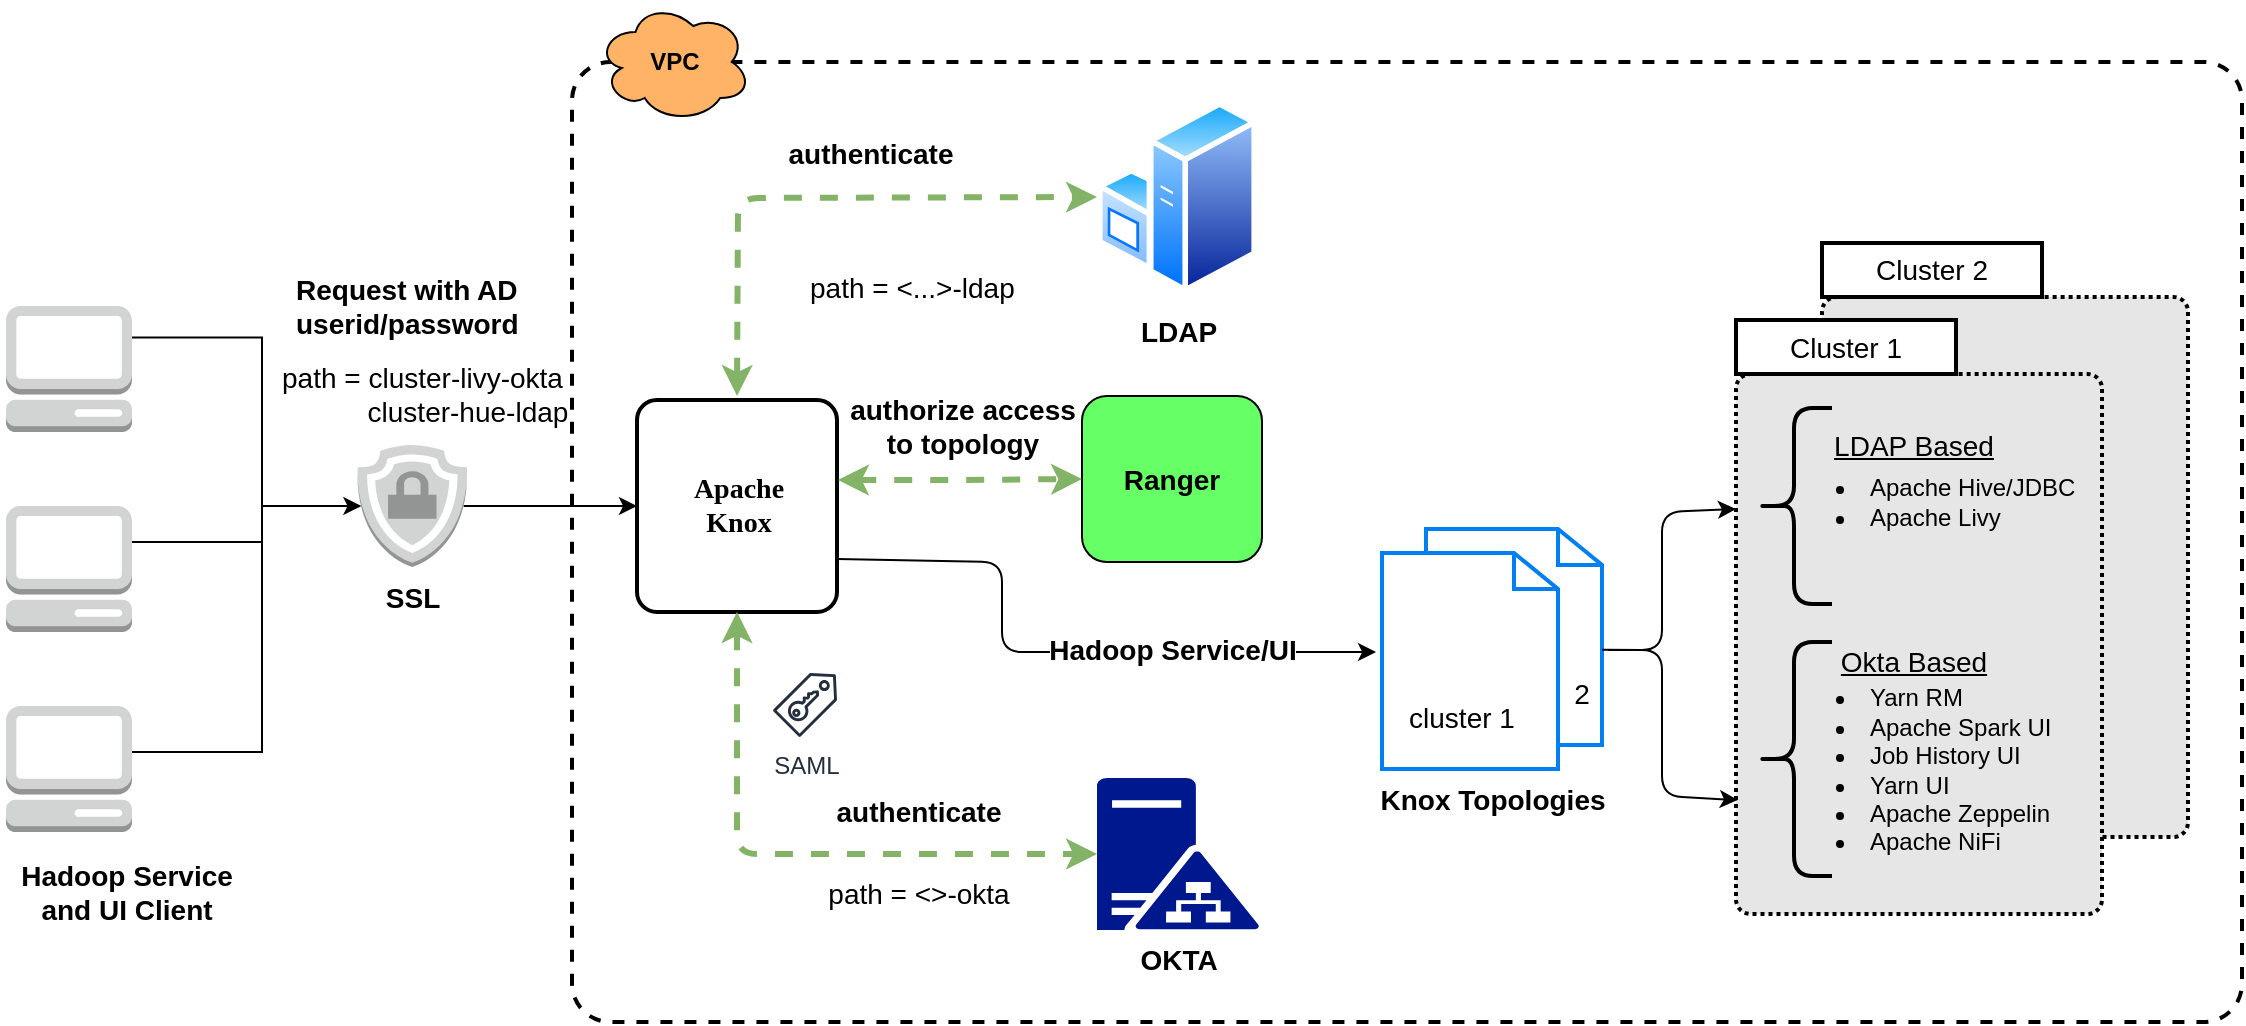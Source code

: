 <mxfile version="10.7.7" type="github"><diagram name="Page-1" id="75ae5057-2f1f-a65a-41a6-c58fb5237df7"><mxGraphModel dx="1398" dy="773" grid="1" gridSize="10" guides="1" tooltips="1" connect="1" arrows="1" fold="1" page="1" pageScale="1" pageWidth="1100" pageHeight="850" background="#ffffff" math="0" shadow="0"><root><mxCell id="0"/><mxCell id="1" parent="0"/><mxCell id="sHq-Qrpo48dkRmczhhld-12" value="Knox Topologies" style="html=1;verticalLabelPosition=bottom;align=center;labelBackgroundColor=#ffffff;verticalAlign=top;strokeWidth=2;strokeColor=#0080F0;fillColor=#ffffff;shadow=0;dashed=0;shape=mxgraph.ios7.icons.documents;rounded=1;glass=0;comic=0;fontSize=14;fontStyle=1" vertex="1" parent="1"><mxGeometry x="710" y="353.5" width="110" height="120" as="geometry"/></mxCell><mxCell id="sHq-Qrpo48dkRmczhhld-29" value="" style="rounded=1;arcSize=4;dashed=1;strokeColor=#000000;fillColor=#E6E6E6;gradientColor=none;strokeWidth=2;shadow=0;comic=0;fontFamily=Verdana;fontSize=12;fontColor=#000000;html=1;glass=0;dashPattern=1 1;" vertex="1" parent="1"><mxGeometry x="930" y="237.5" width="183" height="270" as="geometry"/></mxCell><mxCell id="sHq-Qrpo48dkRmczhhld-20" value="" style="rounded=1;arcSize=4;dashed=1;strokeColor=#000000;fillColor=#E6E6E6;gradientColor=none;strokeWidth=2;shadow=0;comic=0;fontFamily=Verdana;fontSize=12;fontColor=#000000;html=1;glass=0;dashPattern=1 1;" vertex="1" parent="1"><mxGeometry x="887" y="276" width="183" height="270" as="geometry"/></mxCell><mxCell id="6d17579d09794128-1" value="" style="dashed=0;html=1;shape=mxgraph.aws3.management_console;fillColor=#D2D3D3;gradientColor=none;rounded=1;shadow=0;comic=0;strokeColor=#E6E6E6;strokeWidth=6;fontFamily=Verdana;fontSize=12;fontColor=#000000;" parent="1" vertex="1"><mxGeometry x="22" y="242" width="63" height="63" as="geometry"/></mxCell><mxCell id="6d17579d09794128-21" style="edgeStyle=orthogonalEdgeStyle;rounded=0;html=1;labelBackgroundColor=none;strokeWidth=1;fontFamily=Verdana;fontSize=12;entryX=0.04;entryY=0.5;entryDx=0;entryDy=0;entryPerimeter=0;" parent="1" source="6d17579d09794128-2" target="nxo6ERBue5ZccSrng4nh-2" edge="1"><mxGeometry relative="1" as="geometry"><Array as="points"><mxPoint x="150" y="360"/><mxPoint x="150" y="342"/></Array><mxPoint x="177.5" y="342" as="targetPoint"/></mxGeometry></mxCell><mxCell id="6d17579d09794128-2" value="" style="dashed=0;html=1;shape=mxgraph.aws3.management_console;fillColor=#D2D3D3;gradientColor=none;rounded=1;shadow=0;comic=0;strokeColor=#E6E6E6;strokeWidth=6;fontFamily=Verdana;fontSize=12;fontColor=#000000;" parent="1" vertex="1"><mxGeometry x="22" y="342" width="63" height="63" as="geometry"/></mxCell><mxCell id="6d17579d09794128-3" value="" style="dashed=0;html=1;shape=mxgraph.aws3.management_console;fillColor=#D2D3D3;gradientColor=none;rounded=1;shadow=0;comic=0;strokeColor=#E6E6E6;strokeWidth=6;fontFamily=Verdana;fontSize=12;fontColor=#000000;" parent="1" vertex="1"><mxGeometry x="22" y="442" width="63" height="63" as="geometry"/></mxCell><mxCell id="nxo6ERBue5ZccSrng4nh-1" value="Hadoop Service &lt;br&gt;and UI Client&lt;br style=&quot;font-size: 14px&quot;&gt;" style="text;html=1;resizable=0;points=[];autosize=1;align=center;verticalAlign=top;spacingTop=-4;fontStyle=1;fontSize=14;rounded=0;" parent="1" vertex="1"><mxGeometry x="22" y="516" width="120" height="40" as="geometry"/></mxCell><mxCell id="nxo6ERBue5ZccSrng4nh-2" value="&lt;b&gt;SSL&lt;/b&gt;&lt;br&gt;" style="outlineConnect=0;dashed=0;verticalLabelPosition=bottom;verticalAlign=top;align=center;html=1;shape=mxgraph.aws3.ssl_padlock;fillColor=#D2D3D3;gradientColor=none;fontSize=14;" parent="1" vertex="1"><mxGeometry x="197.5" y="311.5" width="55" height="61" as="geometry"/></mxCell><mxCell id="nxo6ERBue5ZccSrng4nh-3" style="edgeStyle=orthogonalEdgeStyle;rounded=0;html=1;labelBackgroundColor=none;strokeWidth=1;fontFamily=Verdana;fontSize=12;endArrow=none;endFill=0;" parent="1" source="6d17579d09794128-3" edge="1"><mxGeometry relative="1" as="geometry"><Array as="points"><mxPoint x="150" y="465"/><mxPoint x="150" y="342"/></Array><mxPoint x="85" y="474" as="sourcePoint"/><mxPoint x="150" y="342" as="targetPoint"/></mxGeometry></mxCell><mxCell id="nxo6ERBue5ZccSrng4nh-4" value="Request with AD &lt;br&gt;userid/password" style="text;html=1;resizable=0;points=[];autosize=1;align=left;verticalAlign=top;spacingTop=-4;fontSize=14;fontStyle=1" parent="1" vertex="1"><mxGeometry x="165" y="222.5" width="120" height="40" as="geometry"/></mxCell><mxCell id="nxo6ERBue5ZccSrng4nh-6" value="&lt;b style=&quot;font-size: 14px;&quot;&gt;Apache &lt;br style=&quot;font-size: 14px;&quot;&gt;Knox&lt;/b&gt;" style="rounded=1;arcSize=10;strokeColor=#000000;fillColor=none;gradientColor=none;strokeWidth=2;shadow=0;comic=0;fontFamily=Verdana;fontSize=14;fontColor=#000000;html=1;" parent="1" vertex="1"><mxGeometry x="337.5" y="289" width="100" height="106" as="geometry"/></mxCell><mxCell id="nxo6ERBue5ZccSrng4nh-13" value="" style="endArrow=classic;html=1;fontSize=14;exitX=0.97;exitY=0.5;exitDx=0;exitDy=0;exitPerimeter=0;entryX=0;entryY=0.5;entryDx=0;entryDy=0;" parent="1" source="nxo6ERBue5ZccSrng4nh-2" target="nxo6ERBue5ZccSrng4nh-6" edge="1"><mxGeometry width="50" height="50" relative="1" as="geometry"><mxPoint x="248" y="368" as="sourcePoint"/><mxPoint x="298" y="318" as="targetPoint"/></mxGeometry></mxCell><mxCell id="nxo6ERBue5ZccSrng4nh-14" value="" style="endArrow=classic;html=1;fontSize=14;entryX=0;entryY=0.5;entryDx=0;entryDy=0;dashed=1;strokeWidth=3;startArrow=classic;startFill=1;fillColor=#d5e8d4;strokeColor=#82b366;" parent="1" edge="1" target="nxo6ERBue5ZccSrng4nh-27"><mxGeometry width="50" height="50" relative="1" as="geometry"><mxPoint x="387.5" y="287" as="sourcePoint"/><mxPoint x="567.5" y="239" as="targetPoint"/><Array as="points"><mxPoint x="388" y="188"/></Array></mxGeometry></mxCell><mxCell id="nxo6ERBue5ZccSrng4nh-15" value="authenticate" style="text;html=1;resizable=0;points=[];align=center;verticalAlign=middle;labelBackgroundColor=#ffffff;fontSize=14;fontStyle=1" parent="nxo6ERBue5ZccSrng4nh-14" vertex="1" connectable="0"><mxGeometry x="0.009" relative="1" as="geometry"><mxPoint x="24" y="-22.5" as="offset"/></mxGeometry></mxCell><mxCell id="nxo6ERBue5ZccSrng4nh-16" value="path = cluster-livy-okta&lt;br&gt;&amp;nbsp; &amp;nbsp; &amp;nbsp; &amp;nbsp; &amp;nbsp; &amp;nbsp;cluster-hue-ldap&lt;br&gt;" style="text;html=1;resizable=0;points=[];autosize=1;align=left;verticalAlign=top;spacingTop=-4;fontSize=14;" parent="1" vertex="1"><mxGeometry x="157.5" y="267" width="160" height="40" as="geometry"/></mxCell><mxCell id="nxo6ERBue5ZccSrng4nh-21" value="path = &amp;lt;...&amp;gt;-ldap&lt;br&gt;" style="text;html=1;resizable=0;points=[];autosize=1;align=left;verticalAlign=top;spacingTop=-4;fontSize=14;" parent="1" vertex="1"><mxGeometry x="421.5" y="222" width="120" height="20" as="geometry"/></mxCell><mxCell id="nxo6ERBue5ZccSrng4nh-25" value="SAML" style="outlineConnect=0;fontColor=#232F3E;gradientColor=none;fillColor=#232F3E;strokeColor=none;dashed=0;verticalLabelPosition=bottom;verticalAlign=top;align=center;html=1;fontSize=12;fontStyle=0;aspect=fixed;pointerEvents=1;shape=mxgraph.aws4.saml_token;" parent="1" vertex="1"><mxGeometry x="405.5" y="425.5" width="32" height="32" as="geometry"/></mxCell><mxCell id="nxo6ERBue5ZccSrng4nh-26" value="&lt;b&gt;OKTA&lt;/b&gt;" style="pointerEvents=1;shadow=0;dashed=0;html=1;strokeColor=none;labelPosition=center;verticalLabelPosition=bottom;verticalAlign=top;align=center;shape=mxgraph.mscae.enterprise.ad_fs;fillColor=#00188D;fontSize=14;" parent="1" vertex="1"><mxGeometry x="567.5" y="478" width="81" height="76" as="geometry"/></mxCell><mxCell id="nxo6ERBue5ZccSrng4nh-27" value="&lt;b&gt;LDAP&lt;/b&gt;" style="aspect=fixed;perimeter=ellipsePerimeter;html=1;align=center;shadow=0;dashed=0;spacingTop=3;image;image=img/lib/active_directory/windows_server.svg;fontSize=14;" parent="1" vertex="1"><mxGeometry x="567.5" y="138.5" width="80" height="98" as="geometry"/></mxCell><mxCell id="nxo6ERBue5ZccSrng4nh-28" value="" style="endArrow=classic;html=1;fontSize=14;entryX=0;entryY=0.5;entryDx=0;entryDy=0;entryPerimeter=0;dashed=1;strokeWidth=3;startArrow=classic;startFill=1;fillColor=#d5e8d4;strokeColor=#82b366;exitX=0.5;exitY=1;exitDx=0;exitDy=0;" parent="1" source="nxo6ERBue5ZccSrng4nh-6" target="nxo6ERBue5ZccSrng4nh-26" edge="1"><mxGeometry width="50" height="50" relative="1" as="geometry"><mxPoint x="237" y="541" as="sourcePoint"/><mxPoint x="417" y="493" as="targetPoint"/><Array as="points"><mxPoint x="387.5" y="516"/></Array></mxGeometry></mxCell><mxCell id="nxo6ERBue5ZccSrng4nh-29" value="authenticate" style="text;html=1;resizable=0;points=[];align=center;verticalAlign=middle;labelBackgroundColor=#ffffff;fontSize=14;fontStyle=1" parent="nxo6ERBue5ZccSrng4nh-28" vertex="1" connectable="0"><mxGeometry x="0.009" relative="1" as="geometry"><mxPoint x="59" y="-21" as="offset"/></mxGeometry></mxCell><mxCell id="nxo6ERBue5ZccSrng4nh-30" value="path = &amp;lt;&amp;gt;-okta" style="text;html=1;resizable=0;points=[];align=center;verticalAlign=middle;labelBackgroundColor=#ffffff;fontSize=14;" parent="nxo6ERBue5ZccSrng4nh-28" vertex="1" connectable="0"><mxGeometry x="0.415" y="2" relative="1" as="geometry"><mxPoint x="-2" y="22" as="offset"/></mxGeometry></mxCell><mxCell id="nxo6ERBue5ZccSrng4nh-31" value="" style="rounded=1;arcSize=4;dashed=1;strokeColor=#000000;fillColor=none;gradientColor=none;strokeWidth=2;shadow=0;comic=0;fontFamily=Verdana;fontSize=12;fontColor=#000000;html=1;glass=0;" parent="1" vertex="1"><mxGeometry x="305" y="120" width="835" height="480" as="geometry"/></mxCell><mxCell id="sHq-Qrpo48dkRmczhhld-1" value="VPC" style="ellipse;shape=cloud;whiteSpace=wrap;html=1;rounded=0;align=center;fillColor=#FFB366;fontStyle=1" vertex="1" parent="1"><mxGeometry x="317.5" y="90" width="77" height="60" as="geometry"/></mxCell><mxCell id="sHq-Qrpo48dkRmczhhld-5" value="&lt;li&gt;&lt;span&gt;Apache Hive/JDBC&lt;/span&gt;&lt;br&gt;&lt;/li&gt;&lt;li&gt;Apache Livy&lt;/li&gt;" style="text;html=1;strokeColor=none;fillColor=none;align=left;verticalAlign=middle;whiteSpace=wrap;rounded=0;shadow=0;glass=0;comic=0;" vertex="1" parent="1"><mxGeometry x="935" y="311.5" width="135" height="56" as="geometry"/></mxCell><mxCell id="sHq-Qrpo48dkRmczhhld-6" value="&lt;li&gt;Yarn RM&lt;/li&gt;&lt;li&gt;Apache Spark UI&lt;/li&gt;&lt;li&gt;Job History UI&lt;/li&gt;&lt;li&gt;Yarn UI&lt;/li&gt;&lt;li&gt;Apache Zeppelin&lt;/li&gt;&lt;li&gt;Apache NiFi&lt;/li&gt;" style="text;html=1;strokeColor=none;fillColor=none;align=left;verticalAlign=middle;whiteSpace=wrap;rounded=0;shadow=0;glass=0;comic=0;" vertex="1" parent="1"><mxGeometry x="935" y="400" width="115" height="148" as="geometry"/></mxCell><mxCell id="sHq-Qrpo48dkRmczhhld-7" value="Ranger&lt;div style=&quot;text-align: center; font-size: 14px;&quot;&gt;&lt;/div&gt;" style="rounded=1;whiteSpace=wrap;html=1;shadow=0;glass=0;comic=0;strokeWidth=1;fillColor=#66FF66;align=center;fontStyle=1;fontSize=14;" vertex="1" parent="1"><mxGeometry x="560" y="287" width="90" height="83" as="geometry"/></mxCell><mxCell id="sHq-Qrpo48dkRmczhhld-8" value="" style="endArrow=classic;html=1;fontSize=14;entryX=0;entryY=0.5;entryDx=0;entryDy=0;dashed=1;strokeWidth=3;startArrow=classic;startFill=1;fillColor=#d5e8d4;strokeColor=#82b366;exitX=1.005;exitY=0.377;exitDx=0;exitDy=0;exitPerimeter=0;" edge="1" parent="1" source="nxo6ERBue5ZccSrng4nh-6" target="sHq-Qrpo48dkRmczhhld-7"><mxGeometry width="50" height="50" relative="1" as="geometry"><mxPoint x="421" y="366" as="sourcePoint"/><mxPoint x="601.5" y="286" as="targetPoint"/><Array as="points"><mxPoint x="500" y="329"/></Array></mxGeometry></mxCell><mxCell id="sHq-Qrpo48dkRmczhhld-9" value="authorize access &lt;br&gt;to topology" style="text;html=1;resizable=0;points=[];align=center;verticalAlign=middle;labelBackgroundColor=#ffffff;fontSize=14;fontStyle=1" vertex="1" connectable="0" parent="sHq-Qrpo48dkRmczhhld-8"><mxGeometry x="0.009" relative="1" as="geometry"><mxPoint y="-27" as="offset"/></mxGeometry></mxCell><mxCell id="sHq-Qrpo48dkRmczhhld-10" style="edgeStyle=orthogonalEdgeStyle;rounded=0;html=1;labelBackgroundColor=none;strokeWidth=1;fontFamily=Verdana;fontSize=12;endArrow=none;endFill=0;exitX=1;exitY=0.25;exitDx=0;exitDy=0;exitPerimeter=0;" edge="1" parent="1" source="6d17579d09794128-1"><mxGeometry relative="1" as="geometry"><Array as="points"><mxPoint x="150" y="258"/><mxPoint x="150" y="352"/></Array><mxPoint x="95" y="475" as="sourcePoint"/><mxPoint x="150" y="340" as="targetPoint"/></mxGeometry></mxCell><mxCell id="sHq-Qrpo48dkRmczhhld-17" value="" style="shape=curlyBracket;whiteSpace=wrap;html=1;rounded=1;shadow=0;glass=0;comic=0;strokeWidth=2;fillColor=#66FF66;fontSize=14;align=center;" vertex="1" parent="1"><mxGeometry x="897" y="293" width="38" height="98" as="geometry"/></mxCell><mxCell id="sHq-Qrpo48dkRmczhhld-23" value="" style="endArrow=classic;html=1;fontSize=14;exitX=1;exitY=0.75;exitDx=0;exitDy=0;entryX=-0.027;entryY=0.513;entryDx=0;entryDy=0;entryPerimeter=0;" edge="1" parent="1" source="nxo6ERBue5ZccSrng4nh-6" target="sHq-Qrpo48dkRmczhhld-12"><mxGeometry width="50" height="50" relative="1" as="geometry"><mxPoint x="532.5" y="413" as="sourcePoint"/><mxPoint x="587.5" y="413" as="targetPoint"/><Array as="points"><mxPoint x="520" y="370"/><mxPoint x="520" y="415"/></Array></mxGeometry></mxCell><mxCell id="sHq-Qrpo48dkRmczhhld-24" value="Hadoop Service/UI" style="text;html=1;resizable=0;points=[];align=center;verticalAlign=middle;labelBackgroundColor=#ffffff;fontSize=14;fontStyle=1" vertex="1" connectable="0" parent="sHq-Qrpo48dkRmczhhld-23"><mxGeometry x="0.58" y="-1" relative="1" as="geometry"><mxPoint x="-36" y="-2.5" as="offset"/></mxGeometry></mxCell><mxCell id="sHq-Qrpo48dkRmczhhld-25" value="" style="endArrow=classic;html=1;fontSize=14;entryX=0;entryY=0.25;entryDx=0;entryDy=0;" edge="1" parent="1" source="sHq-Qrpo48dkRmczhhld-12" target="sHq-Qrpo48dkRmczhhld-20"><mxGeometry width="50" height="50" relative="1" as="geometry"><mxPoint x="840" y="413" as="sourcePoint"/><mxPoint x="887" y="285" as="targetPoint"/><Array as="points"><mxPoint x="850" y="414"/><mxPoint x="850" y="345"/></Array></mxGeometry></mxCell><mxCell id="sHq-Qrpo48dkRmczhhld-26" value="" style="endArrow=classic;html=1;fontSize=14;entryX=0.005;entryY=0.789;entryDx=0;entryDy=0;exitX=1.027;exitY=0.504;exitDx=0;exitDy=0;exitPerimeter=0;entryPerimeter=0;" edge="1" parent="1" source="sHq-Qrpo48dkRmczhhld-12" target="sHq-Qrpo48dkRmczhhld-20"><mxGeometry width="50" height="50" relative="1" as="geometry"><mxPoint x="850" y="410" as="sourcePoint"/><mxPoint x="970" y="220" as="targetPoint"/><Array as="points"><mxPoint x="850" y="414"/><mxPoint x="850" y="487"/></Array></mxGeometry></mxCell><mxCell id="sHq-Qrpo48dkRmczhhld-28" value="" style="shape=curlyBracket;whiteSpace=wrap;html=1;rounded=1;shadow=0;glass=0;comic=0;strokeWidth=2;fillColor=#66FF66;fontSize=14;align=center;" vertex="1" parent="1"><mxGeometry x="897" y="410" width="38" height="117" as="geometry"/></mxCell><mxCell id="sHq-Qrpo48dkRmczhhld-30" value="cluster 1" style="text;html=1;strokeColor=none;fillColor=none;align=center;verticalAlign=middle;whiteSpace=wrap;rounded=0;shadow=0;glass=0;dashed=1;dashPattern=1 1;comic=0;fontSize=14;" vertex="1" parent="1"><mxGeometry x="720" y="437.5" width="60" height="20" as="geometry"/></mxCell><mxCell id="sHq-Qrpo48dkRmczhhld-32" value="2" style="text;html=1;strokeColor=none;fillColor=none;align=center;verticalAlign=middle;whiteSpace=wrap;rounded=0;shadow=0;glass=0;dashed=1;dashPattern=1 1;comic=0;fontSize=14;" vertex="1" parent="1"><mxGeometry x="790" y="425.5" width="40" height="20" as="geometry"/></mxCell><mxCell id="sHq-Qrpo48dkRmczhhld-35" value="Cluster 1" style="rounded=0;whiteSpace=wrap;html=1;shadow=0;glass=0;comic=0;strokeWidth=2;fillColor=#FFFFFF;fontSize=14;align=center;" vertex="1" parent="1"><mxGeometry x="887" y="249" width="110" height="27" as="geometry"/></mxCell><mxCell id="sHq-Qrpo48dkRmczhhld-36" value="Cluster 2" style="rounded=0;whiteSpace=wrap;html=1;shadow=0;glass=0;comic=0;strokeWidth=2;fillColor=#FFFFFF;fontSize=14;align=center;" vertex="1" parent="1"><mxGeometry x="930" y="210.5" width="110" height="27" as="geometry"/></mxCell><mxCell id="sHq-Qrpo48dkRmczhhld-37" value="LDAP Based" style="text;html=1;strokeColor=none;fillColor=none;align=center;verticalAlign=middle;whiteSpace=wrap;rounded=0;shadow=0;glass=0;comic=0;fontSize=14;fontStyle=4" vertex="1" parent="1"><mxGeometry x="930" y="301.5" width="92" height="20" as="geometry"/></mxCell><mxCell id="sHq-Qrpo48dkRmczhhld-38" value="&lt;u&gt;Okta Based&lt;/u&gt;" style="text;html=1;strokeColor=none;fillColor=none;align=center;verticalAlign=middle;whiteSpace=wrap;rounded=0;shadow=0;glass=0;comic=0;fontSize=14;" vertex="1" parent="1"><mxGeometry x="929.5" y="410" width="92" height="20" as="geometry"/></mxCell></root></mxGraphModel></diagram></mxfile>
